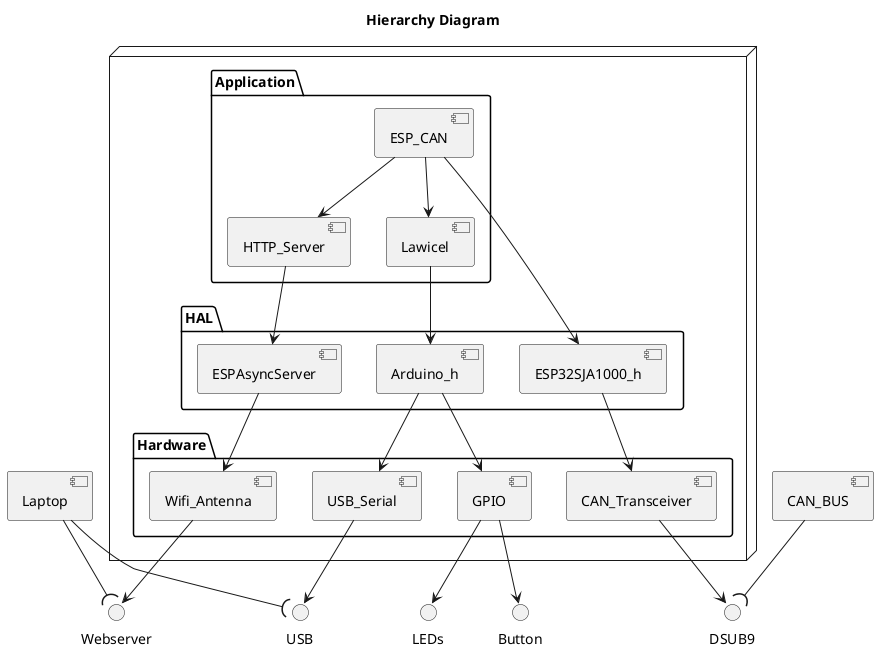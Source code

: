 @startuml

title Hierarchy Diagram





node {
    package Application{
        component HTTP_Server
        component ESP_CAN
        component Lawicel
    }

    package HAL{
        component Arduino_h
        component ESPAsyncServer
        component ESP32SJA1000_h
    }

    package Hardware{
        component USB_Serial
        component GPIO
        component Wifi_Antenna
        component CAN_Transceiver
    }
}
interface Webserver
interface USB
interface DSUB9
interface Button
interface LEDs
component Laptop
component CAN_BUS


USB_Serial --> USB
GPIO --> Button
GPIO --> LEDs
Wifi_Antenna --> Webserver
CAN_Transceiver --> DSUB9
Laptop --( Webserver
Laptop --( USB
CAN_BUS --( DSUB9

Arduino_h --> USB_Serial
Arduino_h --> GPIO
ESPAsyncServer --> Wifi_Antenna
ESP32SJA1000_h --> CAN_Transceiver

Lawicel --> Arduino_h
HTTP_Server --> ESPAsyncServer
ESP_CAN --> ESP32SJA1000_h

ESP_CAN --> Lawicel
ESP_CAN --> HTTP_Server


@enduml